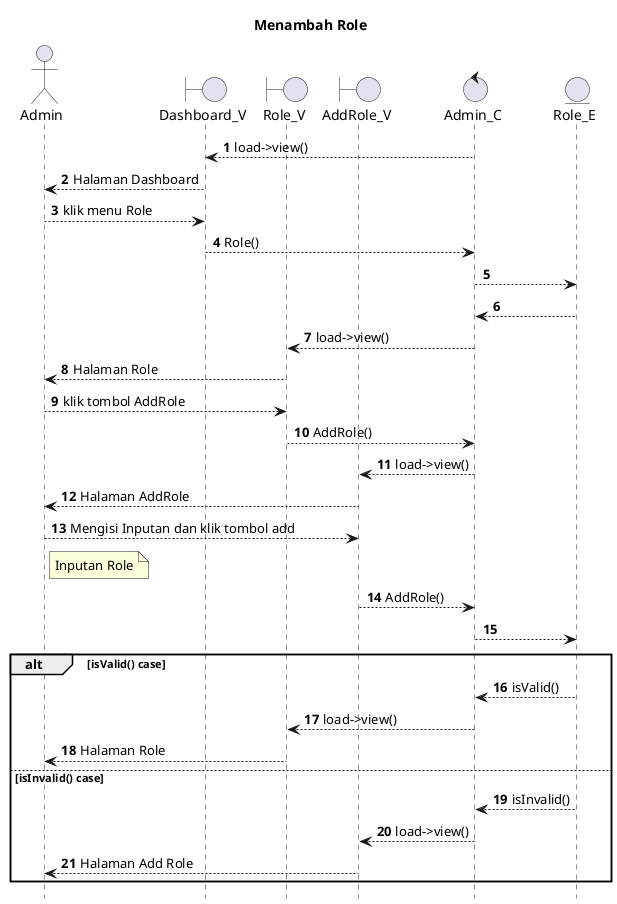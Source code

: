 @startuml

autonumber
hide footbox
title Menambah Role

Actor Admin
boundary Dashboard_V
boundary Role_V
boundary AddRole_V
control Admin_C
Entity Role_E

Admin_C --> Dashboard_V: load->view()
Dashboard_V --> Admin: Halaman Dashboard
Admin --> Dashboard_V: klik menu Role
Dashboard_V --> Admin_C: Role()
Admin_C --> Role_E:
    
    Role_E --> Admin_C:
    Admin_C --> Role_V: load->view()
    Role_V --> Admin: Halaman Role

Admin --> Role_V: klik tombol AddRole
Role_V --> Admin_C: AddRole()
Admin_C --> AddRole_V: load->view()
AddRole_V --> Admin: Halaman AddRole

Admin --> AddRole_V: Mengisi Inputan dan klik tombol add
    note right of Admin
        Inputan Role
            end note
AddRole_V --> Admin_C: AddRole()
Admin_C --> Role_E:

alt isValid() case
    
    Role_E --> Admin_C: isValid()
    Admin_C --> Role_V: load->view()
    Role_V --> Admin: Halaman Role

else isInvalid() case
    
    Role_E --> Admin_C: isInvalid()
    Admin_C --> AddRole_V: load->view()
    AddRole_V --> Admin: Halaman Add Role
end


@enduml